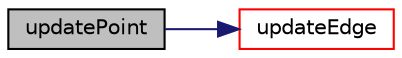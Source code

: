 digraph "updatePoint"
{
  bgcolor="transparent";
  edge [fontname="Helvetica",fontsize="10",labelfontname="Helvetica",labelfontsize="10"];
  node [fontname="Helvetica",fontsize="10",shape=record];
  rankdir="LR";
  Node1 [label="updatePoint",height=0.2,width=0.4,color="black", fillcolor="grey75", style="filled", fontcolor="black"];
  Node1 -> Node2 [color="midnightblue",fontsize="10",style="solid",fontname="Helvetica"];
  Node2 [label="updateEdge",height=0.2,width=0.4,color="red",URL="$a01939.html#ad662393e5d6f25086d1f69031cf4a011",tooltip="Influence of point on edge. "];
}

